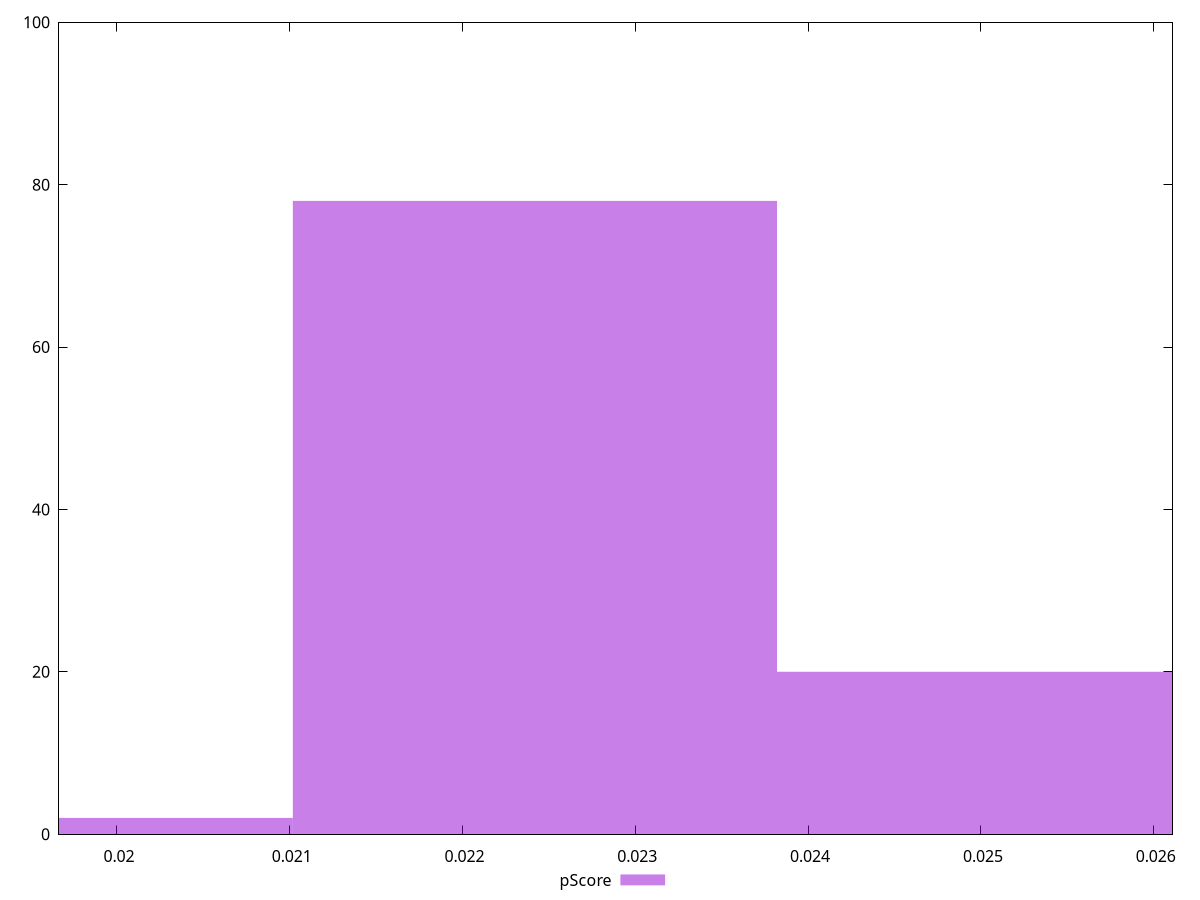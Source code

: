 reset

$pScore <<EOF
0.025221188181591178 20
0.019616479696793136 2
0.022418833939192157 78
EOF

set key outside below
set boxwidth 0.0028023542423990196
set xrange [0.019664381429494504:0.02610891676547694]
set yrange [0:100]
set trange [0:100]
set style fill transparent solid 0.5 noborder
set terminal svg size 640, 490 enhanced background rgb 'white'
set output "report_00017_2021-02-10T15-08-03.406Z/uses-long-cache-ttl/samples/pages/pScore/histogram.svg"

plot $pScore title "pScore" with boxes

reset
